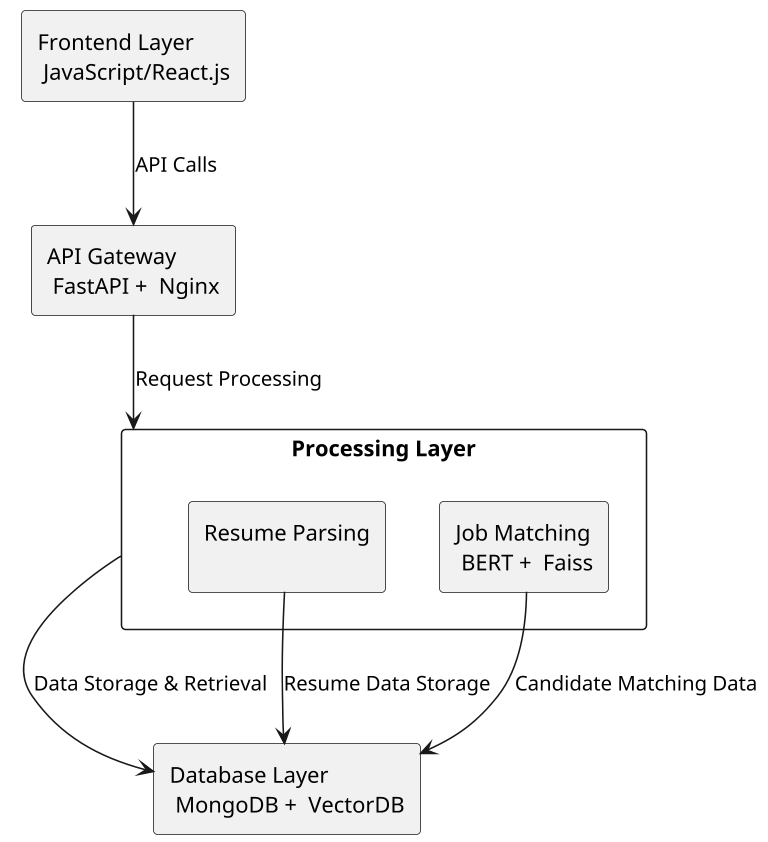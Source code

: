 @startuml Level0_system_design

skinparam dpi 150


' Frontend Layer
rectangle "Frontend Layer\n JavaScript/React.js" as FE 

' API Gateway Layer
rectangle "API Gateway\n FastAPI +  Nginx" as APIG 

' Core Processing Layer
rectangle "Processing Layer" as PL {
  rectangle "Resume Parsing\n" as RP
  rectangle "Job Matching\n BERT +  Faiss" as JM
}

' Database Layer
rectangle "Database Layer\n MongoDB +  VectorDB" as DB 

' Define Relationships
FE -down-> APIG : API Calls
APIG -down-> PL : Request Processing
PL -down-> DB : Data Storage & Retrieval
RP -down-> DB : Resume Data Storage
JM -down-> DB : Candidate Matching Data

@enduml
